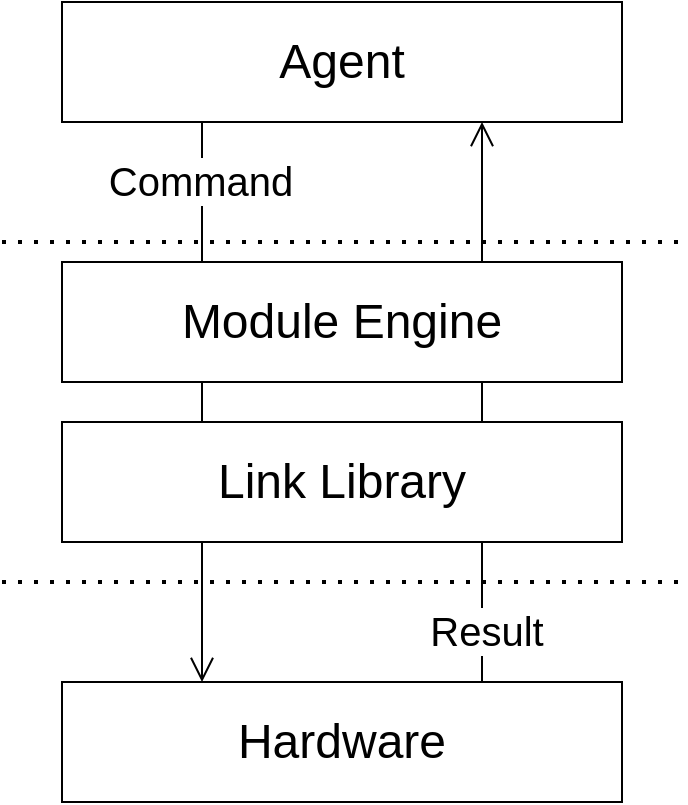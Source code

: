 <mxfile version="24.7.5">
  <diagram name="Page-1" id="He1vq4tkzVgbt9RG-aSk">
    <mxGraphModel dx="830" dy="478" grid="1" gridSize="10" guides="1" tooltips="1" connect="1" arrows="1" fold="1" page="1" pageScale="1" pageWidth="827" pageHeight="1169" math="0" shadow="0">
      <root>
        <mxCell id="0" />
        <mxCell id="1" parent="0" />
        <mxCell id="7Kw81S9vBOXyXQ7Rhnea-1" value="&lt;font style=&quot;font-size: 24px;&quot;&gt;Agent&lt;/font&gt;" style="rounded=0;whiteSpace=wrap;html=1;" vertex="1" parent="1">
          <mxGeometry x="250" y="220" width="280" height="60" as="geometry" />
        </mxCell>
        <mxCell id="7Kw81S9vBOXyXQ7Rhnea-4" value="&lt;font style=&quot;font-size: 24px;&quot;&gt;Hardware&lt;/font&gt;" style="rounded=0;whiteSpace=wrap;html=1;" vertex="1" parent="1">
          <mxGeometry x="250" y="560" width="280" height="60" as="geometry" />
        </mxCell>
        <mxCell id="7Kw81S9vBOXyXQ7Rhnea-5" value="" style="endArrow=none;dashed=1;html=1;dashPattern=1 3;strokeWidth=2;rounded=0;" edge="1" parent="1">
          <mxGeometry width="50" height="50" relative="1" as="geometry">
            <mxPoint x="220" y="340" as="sourcePoint" />
            <mxPoint x="560" y="340" as="targetPoint" />
          </mxGeometry>
        </mxCell>
        <mxCell id="7Kw81S9vBOXyXQ7Rhnea-6" value="" style="endArrow=none;dashed=1;html=1;dashPattern=1 3;strokeWidth=2;rounded=0;" edge="1" parent="1">
          <mxGeometry width="50" height="50" relative="1" as="geometry">
            <mxPoint x="220" y="510" as="sourcePoint" />
            <mxPoint x="560" y="510" as="targetPoint" />
          </mxGeometry>
        </mxCell>
        <mxCell id="7Kw81S9vBOXyXQ7Rhnea-7" value="" style="endArrow=open;html=1;rounded=0;entryX=0.25;entryY=0;entryDx=0;entryDy=0;endFill=0;startSize=6;endSize=10;exitX=0.25;exitY=1;exitDx=0;exitDy=0;" edge="1" parent="1" source="7Kw81S9vBOXyXQ7Rhnea-1" target="7Kw81S9vBOXyXQ7Rhnea-4">
          <mxGeometry width="50" height="50" relative="1" as="geometry">
            <mxPoint x="380" y="300" as="sourcePoint" />
            <mxPoint x="320" y="550" as="targetPoint" />
          </mxGeometry>
        </mxCell>
        <mxCell id="7Kw81S9vBOXyXQ7Rhnea-9" value="&lt;font style=&quot;font-size: 20px;&quot;&gt;Command&lt;/font&gt;" style="edgeLabel;html=1;align=center;verticalAlign=middle;resizable=0;points=[];" vertex="1" connectable="0" parent="7Kw81S9vBOXyXQ7Rhnea-7">
          <mxGeometry x="-0.827" y="-1" relative="1" as="geometry">
            <mxPoint y="5" as="offset" />
          </mxGeometry>
        </mxCell>
        <mxCell id="7Kw81S9vBOXyXQ7Rhnea-8" value="" style="endArrow=none;html=1;rounded=0;exitX=0.75;exitY=1;exitDx=0;exitDy=0;entryX=0.75;entryY=0;entryDx=0;entryDy=0;endFill=0;startArrow=open;startFill=0;startSize=10;" edge="1" parent="1" source="7Kw81S9vBOXyXQ7Rhnea-1" target="7Kw81S9vBOXyXQ7Rhnea-4">
          <mxGeometry width="50" height="50" relative="1" as="geometry">
            <mxPoint x="140" y="254.5" as="sourcePoint" />
            <mxPoint x="140" y="554.5" as="targetPoint" />
          </mxGeometry>
        </mxCell>
        <mxCell id="7Kw81S9vBOXyXQ7Rhnea-10" value="&lt;font style=&quot;font-size: 20px;&quot;&gt;Result&lt;/font&gt;" style="edgeLabel;html=1;align=center;verticalAlign=middle;resizable=0;points=[];" vertex="1" connectable="0" parent="7Kw81S9vBOXyXQ7Rhnea-8">
          <mxGeometry x="0.809" y="2" relative="1" as="geometry">
            <mxPoint as="offset" />
          </mxGeometry>
        </mxCell>
        <mxCell id="7Kw81S9vBOXyXQ7Rhnea-2" value="&lt;font style=&quot;font-size: 24px;&quot;&gt;Module Engine&lt;/font&gt;" style="rounded=0;whiteSpace=wrap;html=1;" vertex="1" parent="1">
          <mxGeometry x="250" y="350" width="280" height="60" as="geometry" />
        </mxCell>
        <mxCell id="7Kw81S9vBOXyXQ7Rhnea-3" value="&lt;font style=&quot;font-size: 24px;&quot;&gt;Link Library&lt;/font&gt;" style="rounded=0;whiteSpace=wrap;html=1;" vertex="1" parent="1">
          <mxGeometry x="250" y="430" width="280" height="60" as="geometry" />
        </mxCell>
      </root>
    </mxGraphModel>
  </diagram>
</mxfile>
